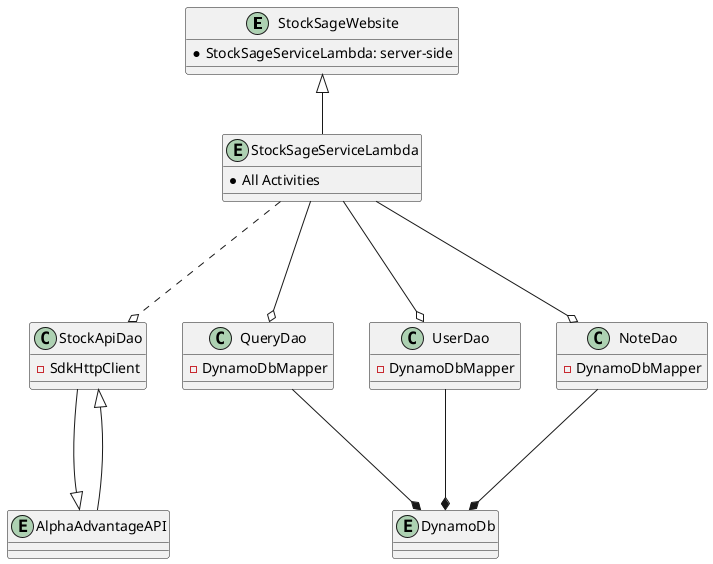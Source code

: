 @startuml

entity StockSageWebsite {
 * StockSageServiceLambda: server-side
}

entity StockSageServiceLambda {
  * All Activities
}

entity AlphaAdvantageAPI {
}

class StockApiDao {
 - SdkHttpClient
}

class QueryDao {
  - DynamoDbMapper
}

class UserDao {
  - DynamoDbMapper
}

class NoteDao {
  - DynamoDbMapper
}

entity DynamoDb {
}


StockSageWebsite <|-- StockSageServiceLambda

StockSageServiceLambda ---o UserDao
StockSageServiceLambda ---o QueryDao
StockSageServiceLambda ---o NoteDao
StockSageServiceLambda ...o StockApiDao
StockApiDao ---|> AlphaAdvantageAPI
StockApiDao <|--- AlphaAdvantageAPI

UserDao ---* DynamoDb
QueryDao ---* DynamoDb
NoteDao ---* DynamoDb

@enduml
